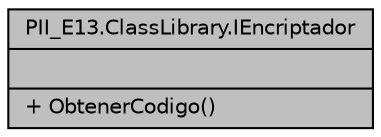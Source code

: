 digraph "PII_E13.ClassLibrary.IEncriptador"
{
 // INTERACTIVE_SVG=YES
 // LATEX_PDF_SIZE
  edge [fontname="Helvetica",fontsize="10",labelfontname="Helvetica",labelfontsize="10"];
  node [fontname="Helvetica",fontsize="10",shape=record];
  Node1 [label="{PII_E13.ClassLibrary.IEncriptador\n||+ ObtenerCodigo()\l}",height=0.2,width=0.4,color="black", fillcolor="grey75", style="filled", fontcolor="black",tooltip="Interfaz encargada de generar un código de encriptación recibiendo una entrada. Se aplica DIP para as..."];
}
